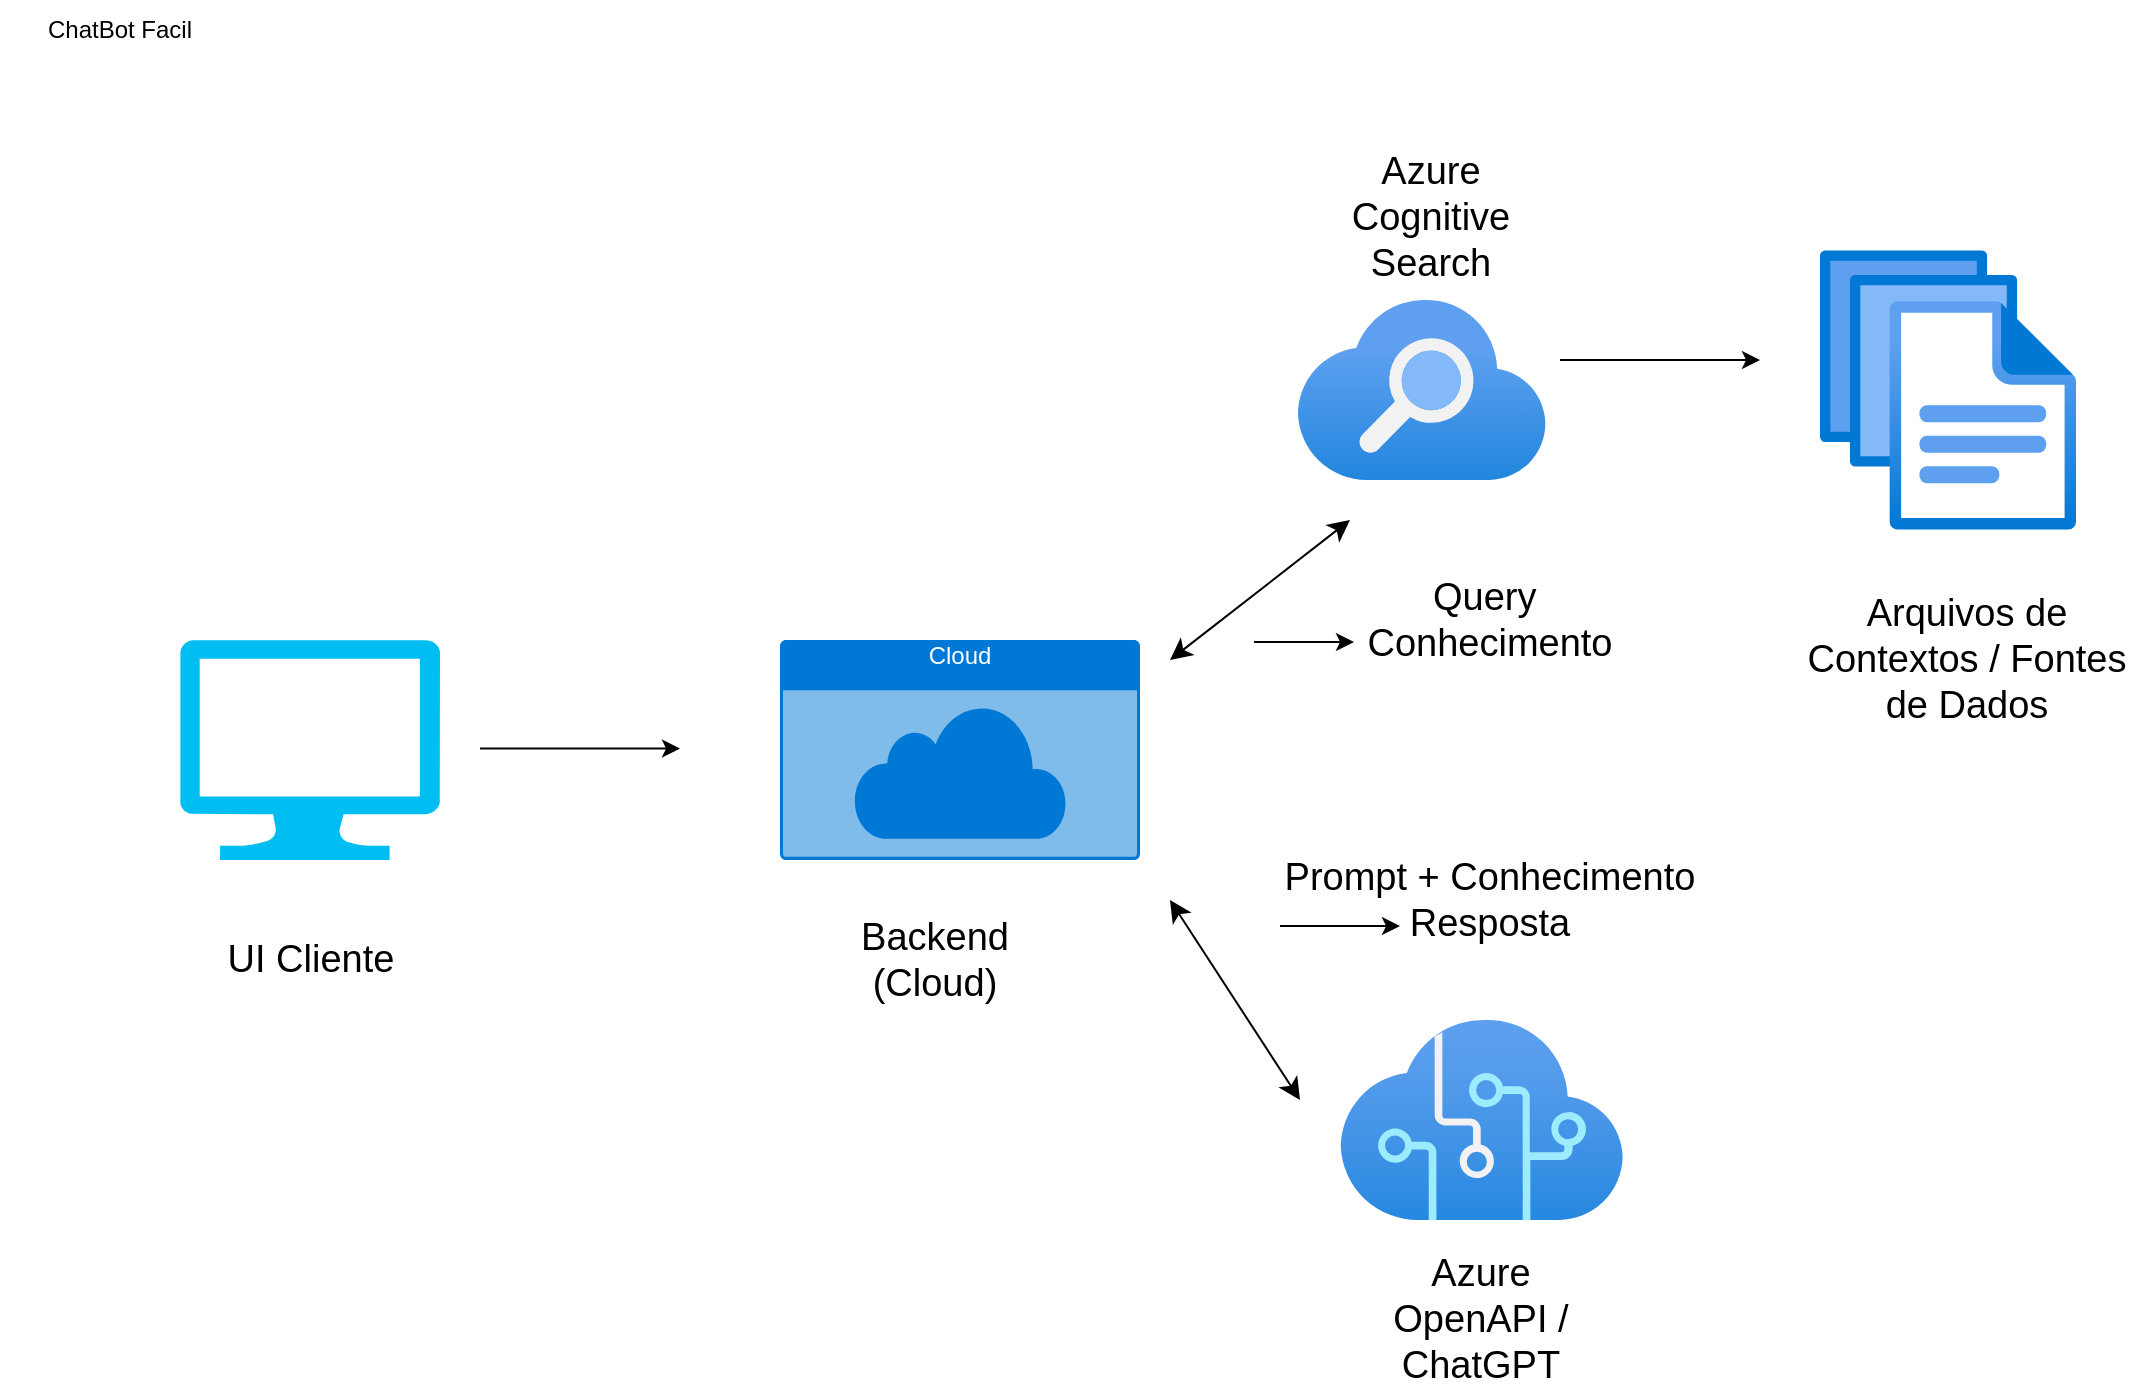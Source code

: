 <mxfile version="24.7.7">
  <diagram name="Página-1" id="LqUW6YSfQXNWMtu9S0iZ">
    <mxGraphModel dx="2049" dy="1294" grid="1" gridSize="10" guides="1" tooltips="1" connect="1" arrows="1" fold="1" page="1" pageScale="1" pageWidth="1169" pageHeight="827" math="0" shadow="0">
      <root>
        <mxCell id="0" />
        <mxCell id="1" parent="0" />
        <mxCell id="YYWBsJbZ548qB3_pQd0q-4" value="" style="verticalLabelPosition=bottom;html=1;verticalAlign=top;align=center;strokeColor=none;fillColor=#00BEF2;shape=mxgraph.azure.computer;pointerEvents=1;" vertex="1" parent="1">
          <mxGeometry x="90" y="320" width="130" height="110" as="geometry" />
        </mxCell>
        <mxCell id="YYWBsJbZ548qB3_pQd0q-5" value="Cloud" style="html=1;whiteSpace=wrap;strokeColor=none;fillColor=#0079D6;labelPosition=center;verticalLabelPosition=middle;verticalAlign=top;align=center;fontSize=12;outlineConnect=0;spacingTop=-6;fontColor=#FFFFFF;sketch=0;shape=mxgraph.sitemap.cloud;" vertex="1" parent="1">
          <mxGeometry x="390" y="320" width="180" height="110" as="geometry" />
        </mxCell>
        <mxCell id="YYWBsJbZ548qB3_pQd0q-6" value="" style="image;aspect=fixed;html=1;points=[];align=center;fontSize=12;image=img/lib/azure2/app_services/Search_Services.svg;" vertex="1" parent="1">
          <mxGeometry x="648.54" y="150" width="124.59" height="90" as="geometry" />
        </mxCell>
        <mxCell id="YYWBsJbZ548qB3_pQd0q-7" value="" style="image;aspect=fixed;html=1;points=[];align=center;fontSize=12;image=img/lib/azure2/ai_machine_learning/Cognitive_Services.svg;" vertex="1" parent="1">
          <mxGeometry x="670" y="510" width="141.67" height="100" as="geometry" />
        </mxCell>
        <mxCell id="YYWBsJbZ548qB3_pQd0q-8" value="" style="image;aspect=fixed;html=1;points=[];align=center;fontSize=12;image=img/lib/azure2/general/Files.svg;" vertex="1" parent="1">
          <mxGeometry x="910" y="125" width="128" height="140" as="geometry" />
        </mxCell>
        <mxCell id="YYWBsJbZ548qB3_pQd0q-10" value="" style="edgeStyle=none;orthogonalLoop=1;jettySize=auto;html=1;rounded=0;" edge="1" parent="1">
          <mxGeometry width="100" relative="1" as="geometry">
            <mxPoint x="240" y="374.29" as="sourcePoint" />
            <mxPoint x="340" y="374.29" as="targetPoint" />
            <Array as="points" />
          </mxGeometry>
        </mxCell>
        <mxCell id="YYWBsJbZ548qB3_pQd0q-13" value="" style="edgeStyle=none;orthogonalLoop=1;jettySize=auto;html=1;rounded=0;" edge="1" parent="1">
          <mxGeometry width="100" relative="1" as="geometry">
            <mxPoint x="780" y="180" as="sourcePoint" />
            <mxPoint x="880" y="180" as="targetPoint" />
            <Array as="points" />
          </mxGeometry>
        </mxCell>
        <mxCell id="YYWBsJbZ548qB3_pQd0q-14" value="" style="edgeStyle=none;orthogonalLoop=1;jettySize=auto;html=1;endArrow=classic;startArrow=classic;endSize=8;startSize=8;rounded=0;" edge="1" parent="1">
          <mxGeometry width="100" relative="1" as="geometry">
            <mxPoint x="585" y="330" as="sourcePoint" />
            <mxPoint x="675" y="260" as="targetPoint" />
            <Array as="points" />
          </mxGeometry>
        </mxCell>
        <mxCell id="YYWBsJbZ548qB3_pQd0q-15" value="" style="edgeStyle=none;orthogonalLoop=1;jettySize=auto;html=1;endArrow=classic;startArrow=classic;endSize=8;startSize=8;rounded=0;" edge="1" parent="1">
          <mxGeometry width="100" relative="1" as="geometry">
            <mxPoint x="585" y="450" as="sourcePoint" />
            <mxPoint x="650" y="550" as="targetPoint" />
            <Array as="points" />
          </mxGeometry>
        </mxCell>
        <mxCell id="YYWBsJbZ548qB3_pQd0q-16" value="&lt;font style=&quot;font-size: 19px;&quot;&gt;UI Cliente&lt;/font&gt;" style="text;html=1;align=center;verticalAlign=middle;whiteSpace=wrap;rounded=0;" vertex="1" parent="1">
          <mxGeometry x="97.5" y="460" width="115" height="40" as="geometry" />
        </mxCell>
        <mxCell id="YYWBsJbZ548qB3_pQd0q-17" value="&lt;font style=&quot;font-size: 19px;&quot;&gt;Backend (Cloud)&lt;/font&gt;" style="text;html=1;align=center;verticalAlign=middle;whiteSpace=wrap;rounded=0;" vertex="1" parent="1">
          <mxGeometry x="410" y="460" width="115" height="40" as="geometry" />
        </mxCell>
        <mxCell id="YYWBsJbZ548qB3_pQd0q-18" value="&lt;span style=&quot;font-size: 19px;&quot;&gt;Azure OpenAPI / ChatGPT&lt;/span&gt;" style="text;html=1;align=center;verticalAlign=middle;whiteSpace=wrap;rounded=0;" vertex="1" parent="1">
          <mxGeometry x="683.33" y="640" width="115" height="40" as="geometry" />
        </mxCell>
        <mxCell id="YYWBsJbZ548qB3_pQd0q-19" value="&lt;font style=&quot;font-size: 19px;&quot;&gt;Azure Cognitive Search&lt;/font&gt;&lt;div&gt;&lt;font style=&quot;font-size: 19px;&quot;&gt;&lt;br&gt;&lt;/font&gt;&lt;/div&gt;" style="text;html=1;align=center;verticalAlign=middle;whiteSpace=wrap;rounded=0;" vertex="1" parent="1">
          <mxGeometry x="658.13" y="100" width="115" height="40" as="geometry" />
        </mxCell>
        <mxCell id="YYWBsJbZ548qB3_pQd0q-20" value="&lt;div&gt;&lt;font style=&quot;font-size: 19px;&quot;&gt;Arquivos de Contextos / Fontes de Dados&lt;/font&gt;&lt;/div&gt;" style="text;html=1;align=center;verticalAlign=middle;whiteSpace=wrap;rounded=0;" vertex="1" parent="1">
          <mxGeometry x="900" y="310" width="167" height="40" as="geometry" />
        </mxCell>
        <mxCell id="YYWBsJbZ548qB3_pQd0q-21" value="&lt;div&gt;&lt;font style=&quot;font-size: 19px;&quot;&gt;Query&amp;nbsp;&lt;/font&gt;&lt;/div&gt;&lt;div&gt;&lt;font style=&quot;font-size: 19px;&quot;&gt;Conhecimento&lt;/font&gt;&lt;/div&gt;" style="text;html=1;align=center;verticalAlign=middle;whiteSpace=wrap;rounded=0;" vertex="1" parent="1">
          <mxGeometry x="640" y="290" width="210" height="40" as="geometry" />
        </mxCell>
        <mxCell id="YYWBsJbZ548qB3_pQd0q-22" value="&lt;div&gt;&lt;font style=&quot;font-size: 19px;&quot;&gt;Prompt + Conhecimento Resposta&lt;/font&gt;&lt;/div&gt;" style="text;html=1;align=center;verticalAlign=middle;whiteSpace=wrap;rounded=0;" vertex="1" parent="1">
          <mxGeometry x="610" y="410" width="270" height="80" as="geometry" />
        </mxCell>
        <mxCell id="YYWBsJbZ548qB3_pQd0q-23" value="" style="edgeStyle=none;orthogonalLoop=1;jettySize=auto;html=1;rounded=0;" edge="1" parent="1">
          <mxGeometry width="100" relative="1" as="geometry">
            <mxPoint x="640" y="463" as="sourcePoint" />
            <mxPoint x="700" y="463" as="targetPoint" />
            <Array as="points" />
          </mxGeometry>
        </mxCell>
        <mxCell id="YYWBsJbZ548qB3_pQd0q-24" value="" style="edgeStyle=none;orthogonalLoop=1;jettySize=auto;html=1;rounded=0;" edge="1" parent="1">
          <mxGeometry width="100" relative="1" as="geometry">
            <mxPoint x="627" y="321" as="sourcePoint" />
            <mxPoint x="677" y="321" as="targetPoint" />
            <Array as="points" />
          </mxGeometry>
        </mxCell>
        <mxCell id="YYWBsJbZ548qB3_pQd0q-25" value="ChatBot Facil" style="text;html=1;align=center;verticalAlign=middle;whiteSpace=wrap;rounded=0;" vertex="1" parent="1">
          <mxGeometry width="120" height="30" as="geometry" />
        </mxCell>
      </root>
    </mxGraphModel>
  </diagram>
</mxfile>
